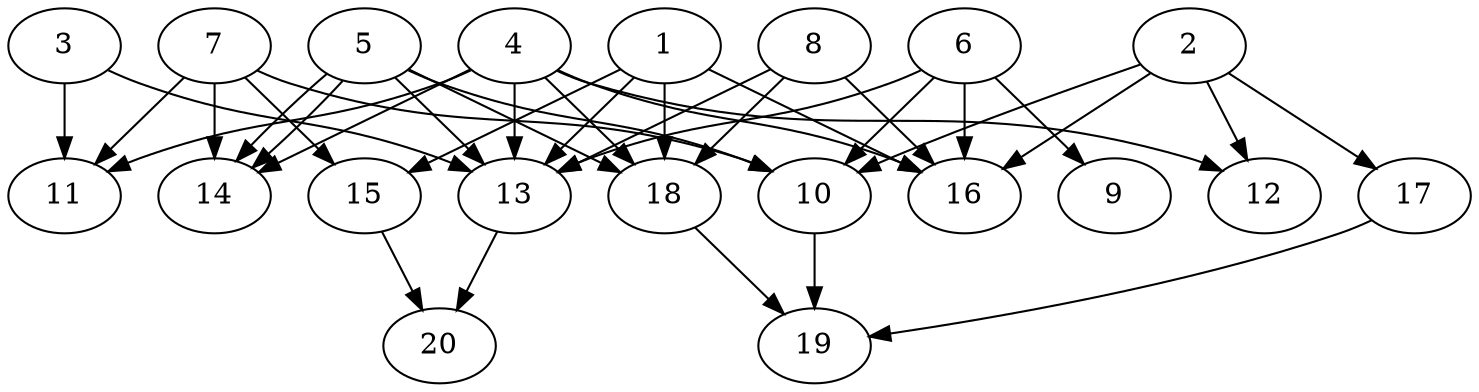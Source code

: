 // DAG automatically generated by daggen at Wed Jul 24 21:20:53 2019
// ./daggen --dot -n 20 --ccr 0.4 --fat 0.8 --regular 0.5 --density 0.7 --mindata 5242880 --maxdata 52428800 
digraph G {
  1 [size="119969280", alpha="0.01", expect_size="47987712"] 
  1 -> 13 [size ="47987712"]
  1 -> 15 [size ="47987712"]
  1 -> 16 [size ="47987712"]
  1 -> 18 [size ="47987712"]
  2 [size="77565440", alpha="0.05", expect_size="31026176"] 
  2 -> 10 [size ="31026176"]
  2 -> 12 [size ="31026176"]
  2 -> 16 [size ="31026176"]
  2 -> 17 [size ="31026176"]
  3 [size="87933440", alpha="0.04", expect_size="35173376"] 
  3 -> 11 [size ="35173376"]
  3 -> 13 [size ="35173376"]
  4 [size="26109440", alpha="0.15", expect_size="10443776"] 
  4 -> 11 [size ="10443776"]
  4 -> 12 [size ="10443776"]
  4 -> 13 [size ="10443776"]
  4 -> 14 [size ="10443776"]
  4 -> 16 [size ="10443776"]
  4 -> 18 [size ="10443776"]
  5 [size="56558080", alpha="0.04", expect_size="22623232"] 
  5 -> 10 [size ="22623232"]
  5 -> 13 [size ="22623232"]
  5 -> 14 [size ="22623232"]
  5 -> 14 [size ="22623232"]
  5 -> 18 [size ="22623232"]
  6 [size="120486400", alpha="0.01", expect_size="48194560"] 
  6 -> 9 [size ="48194560"]
  6 -> 10 [size ="48194560"]
  6 -> 13 [size ="48194560"]
  6 -> 16 [size ="48194560"]
  7 [size="116651520", alpha="0.14", expect_size="46660608"] 
  7 -> 10 [size ="46660608"]
  7 -> 11 [size ="46660608"]
  7 -> 14 [size ="46660608"]
  7 -> 15 [size ="46660608"]
  8 [size="73640960", alpha="0.02", expect_size="29456384"] 
  8 -> 13 [size ="29456384"]
  8 -> 16 [size ="29456384"]
  8 -> 18 [size ="29456384"]
  9 [size="38453760", alpha="0.08", expect_size="15381504"] 
  10 [size="109890560", alpha="0.19", expect_size="43956224"] 
  10 -> 19 [size ="43956224"]
  11 [size="115512320", alpha="0.03", expect_size="46204928"] 
  12 [size="122447360", alpha="0.10", expect_size="48978944"] 
  13 [size="33966080", alpha="0.14", expect_size="13586432"] 
  13 -> 20 [size ="13586432"]
  14 [size="56414720", alpha="0.12", expect_size="22565888"] 
  15 [size="24988160", alpha="0.01", expect_size="9995264"] 
  15 -> 20 [size ="9995264"]
  16 [size="50150400", alpha="0.13", expect_size="20060160"] 
  17 [size="53780480", alpha="0.11", expect_size="21512192"] 
  17 -> 19 [size ="21512192"]
  18 [size="15490560", alpha="0.04", expect_size="6196224"] 
  18 -> 19 [size ="6196224"]
  19 [size="27712000", alpha="0.05", expect_size="11084800"] 
  20 [size="76554240", alpha="0.12", expect_size="30621696"] 
}
